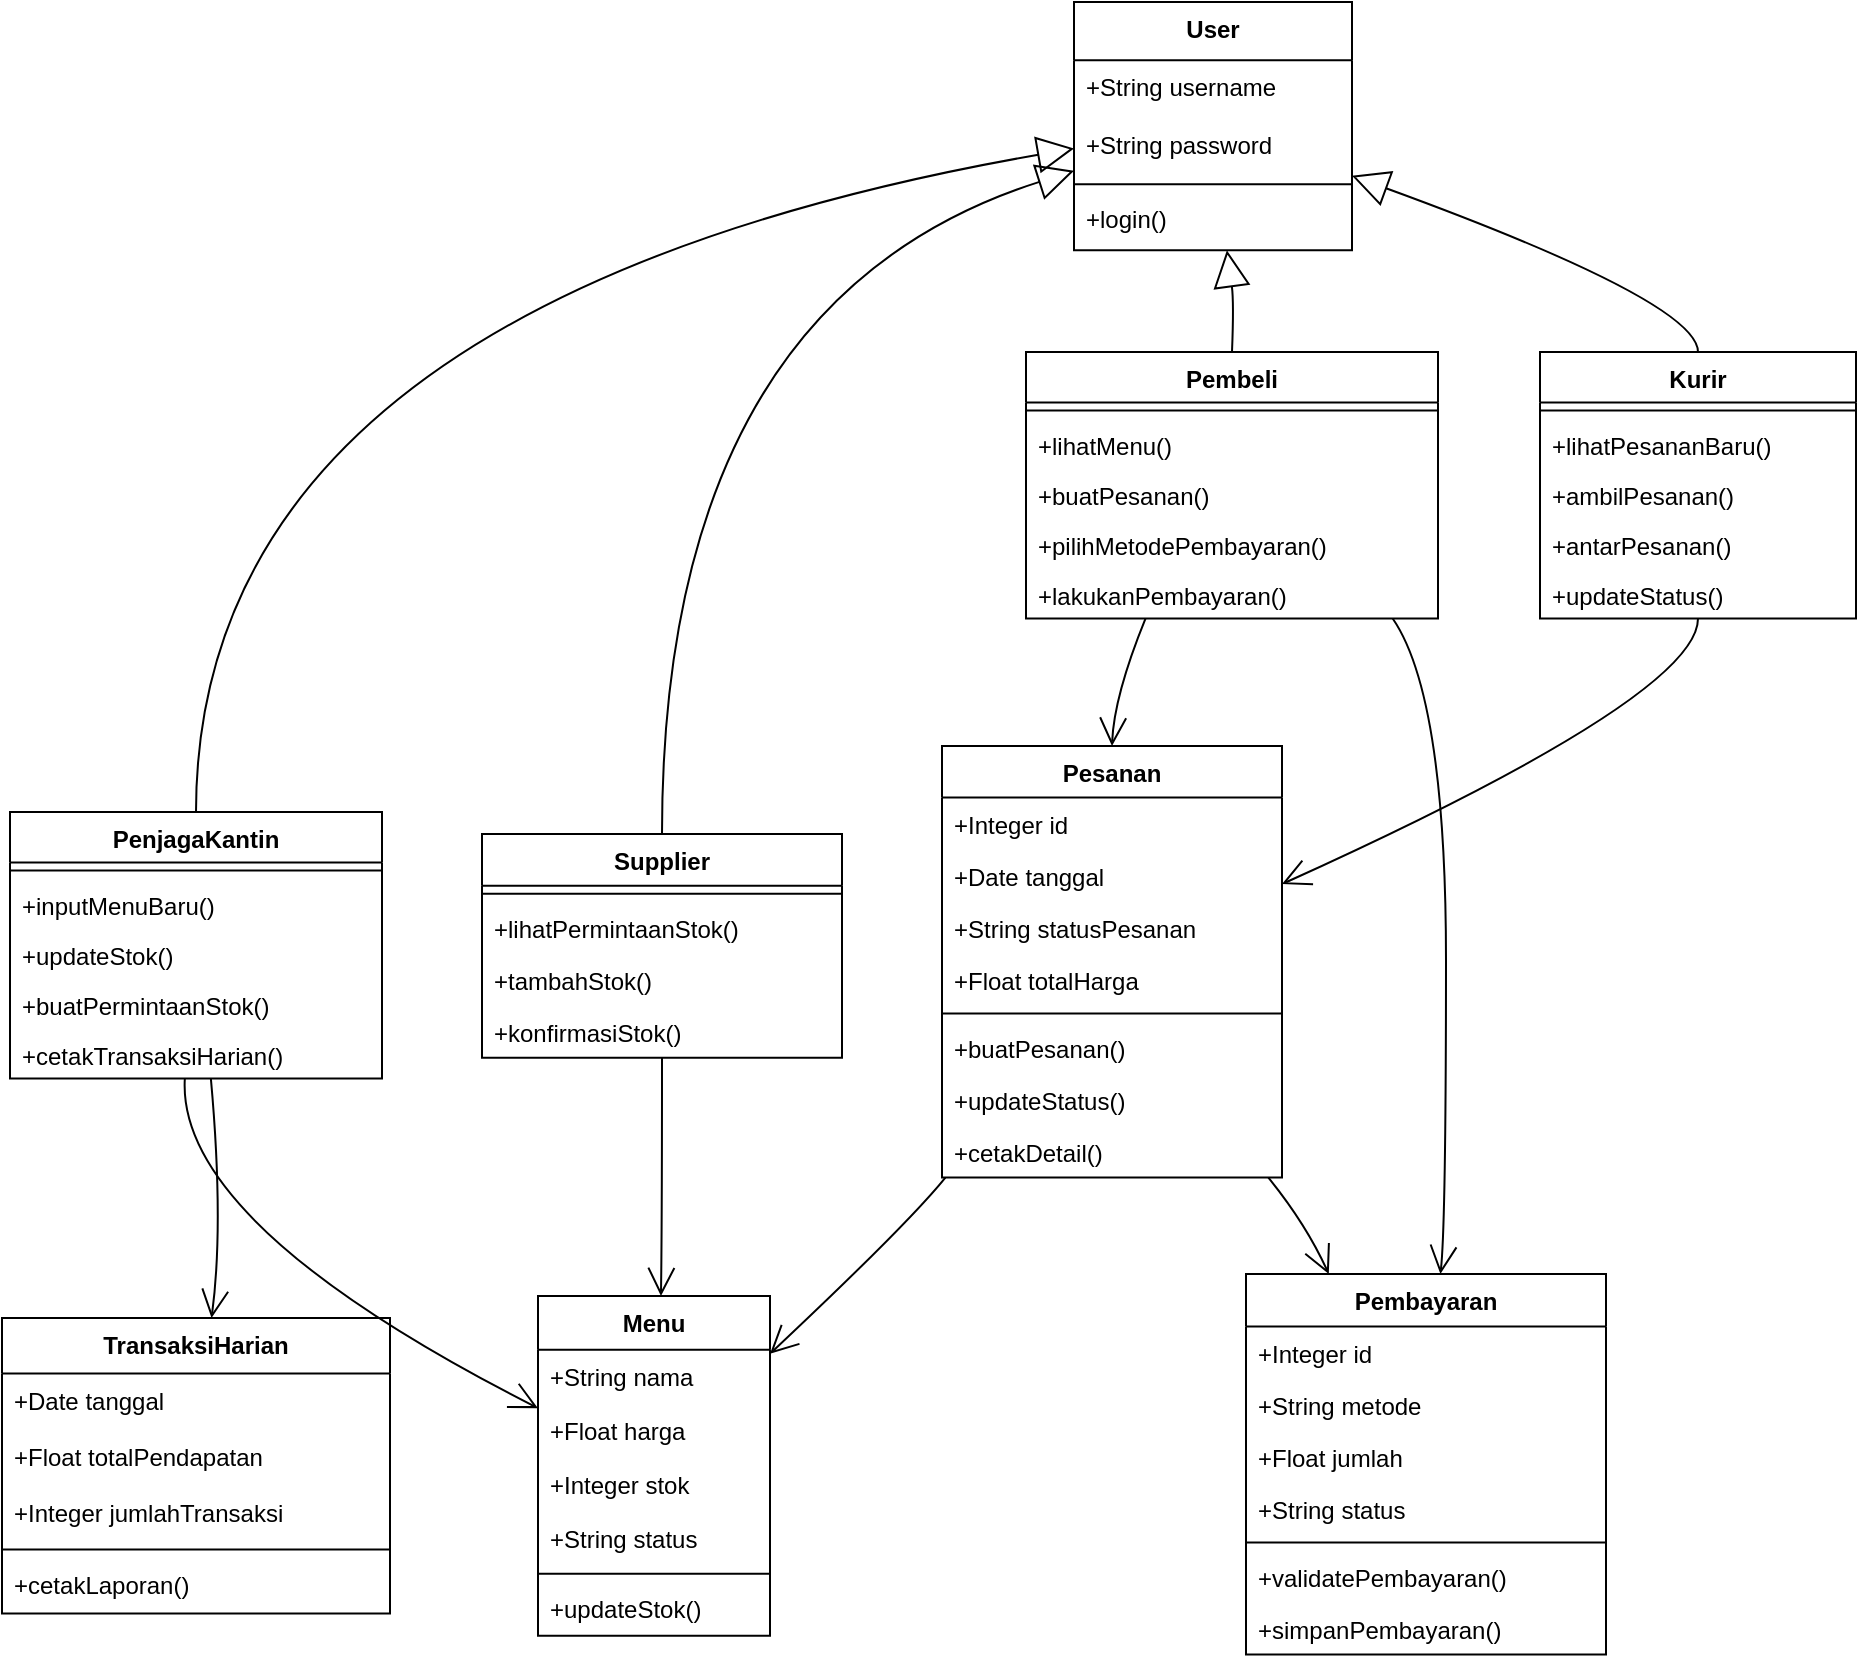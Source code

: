 <mxfile version="24.8.6">
  <diagram name="Page-1" id="-knH5uUlvBjElhwXGGyA">
    <mxGraphModel dx="1615" dy="857" grid="1" gridSize="10" guides="1" tooltips="1" connect="1" arrows="1" fold="1" page="1" pageScale="1" pageWidth="850" pageHeight="1100" math="0" shadow="0">
      <root>
        <mxCell id="0" />
        <mxCell id="1" parent="0" />
        <mxCell id="e4IndN7CPXICkh4UjXAd-1" value="User" style="swimlane;fontStyle=1;align=center;verticalAlign=top;childLayout=stackLayout;horizontal=1;startSize=29.15;horizontalStack=0;resizeParent=1;resizeParentMax=0;resizeLast=0;collapsible=0;marginBottom=0;" vertex="1" parent="1">
          <mxGeometry x="556" y="20" width="139" height="124.15" as="geometry" />
        </mxCell>
        <mxCell id="e4IndN7CPXICkh4UjXAd-2" value="+String username" style="text;strokeColor=none;fillColor=none;align=left;verticalAlign=top;spacingLeft=4;spacingRight=4;overflow=hidden;rotatable=0;points=[[0,0.5],[1,0.5]];portConstraint=eastwest;" vertex="1" parent="e4IndN7CPXICkh4UjXAd-1">
          <mxGeometry y="29.15" width="139" height="29" as="geometry" />
        </mxCell>
        <mxCell id="e4IndN7CPXICkh4UjXAd-3" value="+String password" style="text;strokeColor=none;fillColor=none;align=left;verticalAlign=top;spacingLeft=4;spacingRight=4;overflow=hidden;rotatable=0;points=[[0,0.5],[1,0.5]];portConstraint=eastwest;" vertex="1" parent="e4IndN7CPXICkh4UjXAd-1">
          <mxGeometry y="58.15" width="139" height="29" as="geometry" />
        </mxCell>
        <mxCell id="e4IndN7CPXICkh4UjXAd-4" style="line;strokeWidth=1;fillColor=none;align=left;verticalAlign=middle;spacingTop=-1;spacingLeft=3;spacingRight=3;rotatable=0;labelPosition=right;points=[];portConstraint=eastwest;strokeColor=inherit;" vertex="1" parent="e4IndN7CPXICkh4UjXAd-1">
          <mxGeometry y="87.15" width="139" height="8" as="geometry" />
        </mxCell>
        <mxCell id="e4IndN7CPXICkh4UjXAd-5" value="+login()" style="text;strokeColor=none;fillColor=none;align=left;verticalAlign=top;spacingLeft=4;spacingRight=4;overflow=hidden;rotatable=0;points=[[0,0.5],[1,0.5]];portConstraint=eastwest;" vertex="1" parent="e4IndN7CPXICkh4UjXAd-1">
          <mxGeometry y="95.15" width="139" height="29" as="geometry" />
        </mxCell>
        <mxCell id="e4IndN7CPXICkh4UjXAd-6" value="PenjagaKantin" style="swimlane;fontStyle=1;align=center;verticalAlign=top;childLayout=stackLayout;horizontal=1;startSize=25.273;horizontalStack=0;resizeParent=1;resizeParentMax=0;resizeLast=0;collapsible=0;marginBottom=0;" vertex="1" parent="1">
          <mxGeometry x="24" y="425" width="186" height="133.273" as="geometry" />
        </mxCell>
        <mxCell id="e4IndN7CPXICkh4UjXAd-7" style="line;strokeWidth=1;fillColor=none;align=left;verticalAlign=middle;spacingTop=-1;spacingLeft=3;spacingRight=3;rotatable=0;labelPosition=right;points=[];portConstraint=eastwest;strokeColor=inherit;" vertex="1" parent="e4IndN7CPXICkh4UjXAd-6">
          <mxGeometry y="25.273" width="186" height="8" as="geometry" />
        </mxCell>
        <mxCell id="e4IndN7CPXICkh4UjXAd-8" value="+inputMenuBaru()" style="text;strokeColor=none;fillColor=none;align=left;verticalAlign=top;spacingLeft=4;spacingRight=4;overflow=hidden;rotatable=0;points=[[0,0.5],[1,0.5]];portConstraint=eastwest;" vertex="1" parent="e4IndN7CPXICkh4UjXAd-6">
          <mxGeometry y="33.273" width="186" height="25" as="geometry" />
        </mxCell>
        <mxCell id="e4IndN7CPXICkh4UjXAd-9" value="+updateStok()" style="text;strokeColor=none;fillColor=none;align=left;verticalAlign=top;spacingLeft=4;spacingRight=4;overflow=hidden;rotatable=0;points=[[0,0.5],[1,0.5]];portConstraint=eastwest;" vertex="1" parent="e4IndN7CPXICkh4UjXAd-6">
          <mxGeometry y="58.273" width="186" height="25" as="geometry" />
        </mxCell>
        <mxCell id="e4IndN7CPXICkh4UjXAd-10" value="+buatPermintaanStok()" style="text;strokeColor=none;fillColor=none;align=left;verticalAlign=top;spacingLeft=4;spacingRight=4;overflow=hidden;rotatable=0;points=[[0,0.5],[1,0.5]];portConstraint=eastwest;" vertex="1" parent="e4IndN7CPXICkh4UjXAd-6">
          <mxGeometry y="83.273" width="186" height="25" as="geometry" />
        </mxCell>
        <mxCell id="e4IndN7CPXICkh4UjXAd-11" value="+cetakTransaksiHarian()" style="text;strokeColor=none;fillColor=none;align=left;verticalAlign=top;spacingLeft=4;spacingRight=4;overflow=hidden;rotatable=0;points=[[0,0.5],[1,0.5]];portConstraint=eastwest;" vertex="1" parent="e4IndN7CPXICkh4UjXAd-6">
          <mxGeometry y="108.273" width="186" height="25" as="geometry" />
        </mxCell>
        <mxCell id="e4IndN7CPXICkh4UjXAd-12" value="Supplier" style="swimlane;fontStyle=1;align=center;verticalAlign=top;childLayout=stackLayout;horizontal=1;startSize=25.911;horizontalStack=0;resizeParent=1;resizeParentMax=0;resizeLast=0;collapsible=0;marginBottom=0;" vertex="1" parent="1">
          <mxGeometry x="260" y="436" width="180" height="111.911" as="geometry" />
        </mxCell>
        <mxCell id="e4IndN7CPXICkh4UjXAd-13" style="line;strokeWidth=1;fillColor=none;align=left;verticalAlign=middle;spacingTop=-1;spacingLeft=3;spacingRight=3;rotatable=0;labelPosition=right;points=[];portConstraint=eastwest;strokeColor=inherit;" vertex="1" parent="e4IndN7CPXICkh4UjXAd-12">
          <mxGeometry y="25.911" width="180" height="8" as="geometry" />
        </mxCell>
        <mxCell id="e4IndN7CPXICkh4UjXAd-14" value="+lihatPermintaanStok()" style="text;strokeColor=none;fillColor=none;align=left;verticalAlign=top;spacingLeft=4;spacingRight=4;overflow=hidden;rotatable=0;points=[[0,0.5],[1,0.5]];portConstraint=eastwest;" vertex="1" parent="e4IndN7CPXICkh4UjXAd-12">
          <mxGeometry y="33.911" width="180" height="26" as="geometry" />
        </mxCell>
        <mxCell id="e4IndN7CPXICkh4UjXAd-15" value="+tambahStok()" style="text;strokeColor=none;fillColor=none;align=left;verticalAlign=top;spacingLeft=4;spacingRight=4;overflow=hidden;rotatable=0;points=[[0,0.5],[1,0.5]];portConstraint=eastwest;" vertex="1" parent="e4IndN7CPXICkh4UjXAd-12">
          <mxGeometry y="59.911" width="180" height="26" as="geometry" />
        </mxCell>
        <mxCell id="e4IndN7CPXICkh4UjXAd-16" value="+konfirmasiStok()" style="text;strokeColor=none;fillColor=none;align=left;verticalAlign=top;spacingLeft=4;spacingRight=4;overflow=hidden;rotatable=0;points=[[0,0.5],[1,0.5]];portConstraint=eastwest;" vertex="1" parent="e4IndN7CPXICkh4UjXAd-12">
          <mxGeometry y="85.911" width="180" height="26" as="geometry" />
        </mxCell>
        <mxCell id="e4IndN7CPXICkh4UjXAd-17" value="Pembeli" style="swimlane;fontStyle=1;align=center;verticalAlign=top;childLayout=stackLayout;horizontal=1;startSize=25.273;horizontalStack=0;resizeParent=1;resizeParentMax=0;resizeLast=0;collapsible=0;marginBottom=0;" vertex="1" parent="1">
          <mxGeometry x="532" y="195" width="206" height="133.273" as="geometry" />
        </mxCell>
        <mxCell id="e4IndN7CPXICkh4UjXAd-18" style="line;strokeWidth=1;fillColor=none;align=left;verticalAlign=middle;spacingTop=-1;spacingLeft=3;spacingRight=3;rotatable=0;labelPosition=right;points=[];portConstraint=eastwest;strokeColor=inherit;" vertex="1" parent="e4IndN7CPXICkh4UjXAd-17">
          <mxGeometry y="25.273" width="206" height="8" as="geometry" />
        </mxCell>
        <mxCell id="e4IndN7CPXICkh4UjXAd-19" value="+lihatMenu()" style="text;strokeColor=none;fillColor=none;align=left;verticalAlign=top;spacingLeft=4;spacingRight=4;overflow=hidden;rotatable=0;points=[[0,0.5],[1,0.5]];portConstraint=eastwest;" vertex="1" parent="e4IndN7CPXICkh4UjXAd-17">
          <mxGeometry y="33.273" width="206" height="25" as="geometry" />
        </mxCell>
        <mxCell id="e4IndN7CPXICkh4UjXAd-20" value="+buatPesanan()" style="text;strokeColor=none;fillColor=none;align=left;verticalAlign=top;spacingLeft=4;spacingRight=4;overflow=hidden;rotatable=0;points=[[0,0.5],[1,0.5]];portConstraint=eastwest;" vertex="1" parent="e4IndN7CPXICkh4UjXAd-17">
          <mxGeometry y="58.273" width="206" height="25" as="geometry" />
        </mxCell>
        <mxCell id="e4IndN7CPXICkh4UjXAd-21" value="+pilihMetodePembayaran()" style="text;strokeColor=none;fillColor=none;align=left;verticalAlign=top;spacingLeft=4;spacingRight=4;overflow=hidden;rotatable=0;points=[[0,0.5],[1,0.5]];portConstraint=eastwest;" vertex="1" parent="e4IndN7CPXICkh4UjXAd-17">
          <mxGeometry y="83.273" width="206" height="25" as="geometry" />
        </mxCell>
        <mxCell id="e4IndN7CPXICkh4UjXAd-22" value="+lakukanPembayaran()" style="text;strokeColor=none;fillColor=none;align=left;verticalAlign=top;spacingLeft=4;spacingRight=4;overflow=hidden;rotatable=0;points=[[0,0.5],[1,0.5]];portConstraint=eastwest;" vertex="1" parent="e4IndN7CPXICkh4UjXAd-17">
          <mxGeometry y="108.273" width="206" height="25" as="geometry" />
        </mxCell>
        <mxCell id="e4IndN7CPXICkh4UjXAd-23" value="Kurir" style="swimlane;fontStyle=1;align=center;verticalAlign=top;childLayout=stackLayout;horizontal=1;startSize=25.273;horizontalStack=0;resizeParent=1;resizeParentMax=0;resizeLast=0;collapsible=0;marginBottom=0;" vertex="1" parent="1">
          <mxGeometry x="789" y="195" width="158" height="133.273" as="geometry" />
        </mxCell>
        <mxCell id="e4IndN7CPXICkh4UjXAd-24" style="line;strokeWidth=1;fillColor=none;align=left;verticalAlign=middle;spacingTop=-1;spacingLeft=3;spacingRight=3;rotatable=0;labelPosition=right;points=[];portConstraint=eastwest;strokeColor=inherit;" vertex="1" parent="e4IndN7CPXICkh4UjXAd-23">
          <mxGeometry y="25.273" width="158" height="8" as="geometry" />
        </mxCell>
        <mxCell id="e4IndN7CPXICkh4UjXAd-25" value="+lihatPesananBaru()" style="text;strokeColor=none;fillColor=none;align=left;verticalAlign=top;spacingLeft=4;spacingRight=4;overflow=hidden;rotatable=0;points=[[0,0.5],[1,0.5]];portConstraint=eastwest;" vertex="1" parent="e4IndN7CPXICkh4UjXAd-23">
          <mxGeometry y="33.273" width="158" height="25" as="geometry" />
        </mxCell>
        <mxCell id="e4IndN7CPXICkh4UjXAd-26" value="+ambilPesanan()" style="text;strokeColor=none;fillColor=none;align=left;verticalAlign=top;spacingLeft=4;spacingRight=4;overflow=hidden;rotatable=0;points=[[0,0.5],[1,0.5]];portConstraint=eastwest;" vertex="1" parent="e4IndN7CPXICkh4UjXAd-23">
          <mxGeometry y="58.273" width="158" height="25" as="geometry" />
        </mxCell>
        <mxCell id="e4IndN7CPXICkh4UjXAd-27" value="+antarPesanan()" style="text;strokeColor=none;fillColor=none;align=left;verticalAlign=top;spacingLeft=4;spacingRight=4;overflow=hidden;rotatable=0;points=[[0,0.5],[1,0.5]];portConstraint=eastwest;" vertex="1" parent="e4IndN7CPXICkh4UjXAd-23">
          <mxGeometry y="83.273" width="158" height="25" as="geometry" />
        </mxCell>
        <mxCell id="e4IndN7CPXICkh4UjXAd-28" value="+updateStatus()" style="text;strokeColor=none;fillColor=none;align=left;verticalAlign=top;spacingLeft=4;spacingRight=4;overflow=hidden;rotatable=0;points=[[0,0.5],[1,0.5]];portConstraint=eastwest;" vertex="1" parent="e4IndN7CPXICkh4UjXAd-23">
          <mxGeometry y="108.273" width="158" height="25" as="geometry" />
        </mxCell>
        <mxCell id="e4IndN7CPXICkh4UjXAd-29" value="Menu" style="swimlane;fontStyle=1;align=center;verticalAlign=top;childLayout=stackLayout;horizontal=1;startSize=26.9;horizontalStack=0;resizeParent=1;resizeParentMax=0;resizeLast=0;collapsible=0;marginBottom=0;" vertex="1" parent="1">
          <mxGeometry x="288" y="667" width="116" height="169.9" as="geometry" />
        </mxCell>
        <mxCell id="e4IndN7CPXICkh4UjXAd-30" value="+String nama" style="text;strokeColor=none;fillColor=none;align=left;verticalAlign=top;spacingLeft=4;spacingRight=4;overflow=hidden;rotatable=0;points=[[0,0.5],[1,0.5]];portConstraint=eastwest;" vertex="1" parent="e4IndN7CPXICkh4UjXAd-29">
          <mxGeometry y="26.9" width="116" height="27" as="geometry" />
        </mxCell>
        <mxCell id="e4IndN7CPXICkh4UjXAd-31" value="+Float harga" style="text;strokeColor=none;fillColor=none;align=left;verticalAlign=top;spacingLeft=4;spacingRight=4;overflow=hidden;rotatable=0;points=[[0,0.5],[1,0.5]];portConstraint=eastwest;" vertex="1" parent="e4IndN7CPXICkh4UjXAd-29">
          <mxGeometry y="53.9" width="116" height="27" as="geometry" />
        </mxCell>
        <mxCell id="e4IndN7CPXICkh4UjXAd-32" value="+Integer stok" style="text;strokeColor=none;fillColor=none;align=left;verticalAlign=top;spacingLeft=4;spacingRight=4;overflow=hidden;rotatable=0;points=[[0,0.5],[1,0.5]];portConstraint=eastwest;" vertex="1" parent="e4IndN7CPXICkh4UjXAd-29">
          <mxGeometry y="80.9" width="116" height="27" as="geometry" />
        </mxCell>
        <mxCell id="e4IndN7CPXICkh4UjXAd-33" value="+String status" style="text;strokeColor=none;fillColor=none;align=left;verticalAlign=top;spacingLeft=4;spacingRight=4;overflow=hidden;rotatable=0;points=[[0,0.5],[1,0.5]];portConstraint=eastwest;" vertex="1" parent="e4IndN7CPXICkh4UjXAd-29">
          <mxGeometry y="107.9" width="116" height="27" as="geometry" />
        </mxCell>
        <mxCell id="e4IndN7CPXICkh4UjXAd-34" style="line;strokeWidth=1;fillColor=none;align=left;verticalAlign=middle;spacingTop=-1;spacingLeft=3;spacingRight=3;rotatable=0;labelPosition=right;points=[];portConstraint=eastwest;strokeColor=inherit;" vertex="1" parent="e4IndN7CPXICkh4UjXAd-29">
          <mxGeometry y="134.9" width="116" height="8" as="geometry" />
        </mxCell>
        <mxCell id="e4IndN7CPXICkh4UjXAd-35" value="+updateStok()" style="text;strokeColor=none;fillColor=none;align=left;verticalAlign=top;spacingLeft=4;spacingRight=4;overflow=hidden;rotatable=0;points=[[0,0.5],[1,0.5]];portConstraint=eastwest;" vertex="1" parent="e4IndN7CPXICkh4UjXAd-29">
          <mxGeometry y="142.9" width="116" height="27" as="geometry" />
        </mxCell>
        <mxCell id="e4IndN7CPXICkh4UjXAd-36" value="Pesanan" style="swimlane;fontStyle=1;align=center;verticalAlign=top;childLayout=stackLayout;horizontal=1;startSize=25.775;horizontalStack=0;resizeParent=1;resizeParentMax=0;resizeLast=0;collapsible=0;marginBottom=0;" vertex="1" parent="1">
          <mxGeometry x="490" y="392" width="170" height="215.775" as="geometry" />
        </mxCell>
        <mxCell id="e4IndN7CPXICkh4UjXAd-37" value="+Integer id" style="text;strokeColor=none;fillColor=none;align=left;verticalAlign=top;spacingLeft=4;spacingRight=4;overflow=hidden;rotatable=0;points=[[0,0.5],[1,0.5]];portConstraint=eastwest;" vertex="1" parent="e4IndN7CPXICkh4UjXAd-36">
          <mxGeometry y="25.775" width="170" height="26" as="geometry" />
        </mxCell>
        <mxCell id="e4IndN7CPXICkh4UjXAd-38" value="+Date tanggal" style="text;strokeColor=none;fillColor=none;align=left;verticalAlign=top;spacingLeft=4;spacingRight=4;overflow=hidden;rotatable=0;points=[[0,0.5],[1,0.5]];portConstraint=eastwest;" vertex="1" parent="e4IndN7CPXICkh4UjXAd-36">
          <mxGeometry y="51.775" width="170" height="26" as="geometry" />
        </mxCell>
        <mxCell id="e4IndN7CPXICkh4UjXAd-39" value="+String statusPesanan" style="text;strokeColor=none;fillColor=none;align=left;verticalAlign=top;spacingLeft=4;spacingRight=4;overflow=hidden;rotatable=0;points=[[0,0.5],[1,0.5]];portConstraint=eastwest;" vertex="1" parent="e4IndN7CPXICkh4UjXAd-36">
          <mxGeometry y="77.775" width="170" height="26" as="geometry" />
        </mxCell>
        <mxCell id="e4IndN7CPXICkh4UjXAd-40" value="+Float totalHarga" style="text;strokeColor=none;fillColor=none;align=left;verticalAlign=top;spacingLeft=4;spacingRight=4;overflow=hidden;rotatable=0;points=[[0,0.5],[1,0.5]];portConstraint=eastwest;" vertex="1" parent="e4IndN7CPXICkh4UjXAd-36">
          <mxGeometry y="103.775" width="170" height="26" as="geometry" />
        </mxCell>
        <mxCell id="e4IndN7CPXICkh4UjXAd-41" style="line;strokeWidth=1;fillColor=none;align=left;verticalAlign=middle;spacingTop=-1;spacingLeft=3;spacingRight=3;rotatable=0;labelPosition=right;points=[];portConstraint=eastwest;strokeColor=inherit;" vertex="1" parent="e4IndN7CPXICkh4UjXAd-36">
          <mxGeometry y="129.775" width="170" height="8" as="geometry" />
        </mxCell>
        <mxCell id="e4IndN7CPXICkh4UjXAd-42" value="+buatPesanan()" style="text;strokeColor=none;fillColor=none;align=left;verticalAlign=top;spacingLeft=4;spacingRight=4;overflow=hidden;rotatable=0;points=[[0,0.5],[1,0.5]];portConstraint=eastwest;" vertex="1" parent="e4IndN7CPXICkh4UjXAd-36">
          <mxGeometry y="137.775" width="170" height="26" as="geometry" />
        </mxCell>
        <mxCell id="e4IndN7CPXICkh4UjXAd-43" value="+updateStatus()" style="text;strokeColor=none;fillColor=none;align=left;verticalAlign=top;spacingLeft=4;spacingRight=4;overflow=hidden;rotatable=0;points=[[0,0.5],[1,0.5]];portConstraint=eastwest;" vertex="1" parent="e4IndN7CPXICkh4UjXAd-36">
          <mxGeometry y="163.775" width="170" height="26" as="geometry" />
        </mxCell>
        <mxCell id="e4IndN7CPXICkh4UjXAd-44" value="+cetakDetail()" style="text;strokeColor=none;fillColor=none;align=left;verticalAlign=top;spacingLeft=4;spacingRight=4;overflow=hidden;rotatable=0;points=[[0,0.5],[1,0.5]];portConstraint=eastwest;" vertex="1" parent="e4IndN7CPXICkh4UjXAd-36">
          <mxGeometry y="189.775" width="170" height="26" as="geometry" />
        </mxCell>
        <mxCell id="e4IndN7CPXICkh4UjXAd-45" value="Pembayaran" style="swimlane;fontStyle=1;align=center;verticalAlign=top;childLayout=stackLayout;horizontal=1;startSize=26.257;horizontalStack=0;resizeParent=1;resizeParentMax=0;resizeLast=0;collapsible=0;marginBottom=0;" vertex="1" parent="1">
          <mxGeometry x="642" y="656" width="180" height="190.257" as="geometry" />
        </mxCell>
        <mxCell id="e4IndN7CPXICkh4UjXAd-46" value="+Integer id" style="text;strokeColor=none;fillColor=none;align=left;verticalAlign=top;spacingLeft=4;spacingRight=4;overflow=hidden;rotatable=0;points=[[0,0.5],[1,0.5]];portConstraint=eastwest;" vertex="1" parent="e4IndN7CPXICkh4UjXAd-45">
          <mxGeometry y="26.257" width="180" height="26" as="geometry" />
        </mxCell>
        <mxCell id="e4IndN7CPXICkh4UjXAd-47" value="+String metode" style="text;strokeColor=none;fillColor=none;align=left;verticalAlign=top;spacingLeft=4;spacingRight=4;overflow=hidden;rotatable=0;points=[[0,0.5],[1,0.5]];portConstraint=eastwest;" vertex="1" parent="e4IndN7CPXICkh4UjXAd-45">
          <mxGeometry y="52.257" width="180" height="26" as="geometry" />
        </mxCell>
        <mxCell id="e4IndN7CPXICkh4UjXAd-48" value="+Float jumlah" style="text;strokeColor=none;fillColor=none;align=left;verticalAlign=top;spacingLeft=4;spacingRight=4;overflow=hidden;rotatable=0;points=[[0,0.5],[1,0.5]];portConstraint=eastwest;" vertex="1" parent="e4IndN7CPXICkh4UjXAd-45">
          <mxGeometry y="78.257" width="180" height="26" as="geometry" />
        </mxCell>
        <mxCell id="e4IndN7CPXICkh4UjXAd-49" value="+String status" style="text;strokeColor=none;fillColor=none;align=left;verticalAlign=top;spacingLeft=4;spacingRight=4;overflow=hidden;rotatable=0;points=[[0,0.5],[1,0.5]];portConstraint=eastwest;" vertex="1" parent="e4IndN7CPXICkh4UjXAd-45">
          <mxGeometry y="104.257" width="180" height="26" as="geometry" />
        </mxCell>
        <mxCell id="e4IndN7CPXICkh4UjXAd-50" style="line;strokeWidth=1;fillColor=none;align=left;verticalAlign=middle;spacingTop=-1;spacingLeft=3;spacingRight=3;rotatable=0;labelPosition=right;points=[];portConstraint=eastwest;strokeColor=inherit;" vertex="1" parent="e4IndN7CPXICkh4UjXAd-45">
          <mxGeometry y="130.257" width="180" height="8" as="geometry" />
        </mxCell>
        <mxCell id="e4IndN7CPXICkh4UjXAd-51" value="+validatePembayaran()" style="text;strokeColor=none;fillColor=none;align=left;verticalAlign=top;spacingLeft=4;spacingRight=4;overflow=hidden;rotatable=0;points=[[0,0.5],[1,0.5]];portConstraint=eastwest;" vertex="1" parent="e4IndN7CPXICkh4UjXAd-45">
          <mxGeometry y="138.257" width="180" height="26" as="geometry" />
        </mxCell>
        <mxCell id="e4IndN7CPXICkh4UjXAd-52" value="+simpanPembayaran()" style="text;strokeColor=none;fillColor=none;align=left;verticalAlign=top;spacingLeft=4;spacingRight=4;overflow=hidden;rotatable=0;points=[[0,0.5],[1,0.5]];portConstraint=eastwest;" vertex="1" parent="e4IndN7CPXICkh4UjXAd-45">
          <mxGeometry y="164.257" width="180" height="26" as="geometry" />
        </mxCell>
        <mxCell id="e4IndN7CPXICkh4UjXAd-53" value="TransaksiHarian" style="swimlane;fontStyle=1;align=center;verticalAlign=top;childLayout=stackLayout;horizontal=1;startSize=27.8;horizontalStack=0;resizeParent=1;resizeParentMax=0;resizeLast=0;collapsible=0;marginBottom=0;" vertex="1" parent="1">
          <mxGeometry x="20" y="678" width="194" height="147.8" as="geometry" />
        </mxCell>
        <mxCell id="e4IndN7CPXICkh4UjXAd-54" value="+Date tanggal" style="text;strokeColor=none;fillColor=none;align=left;verticalAlign=top;spacingLeft=4;spacingRight=4;overflow=hidden;rotatable=0;points=[[0,0.5],[1,0.5]];portConstraint=eastwest;" vertex="1" parent="e4IndN7CPXICkh4UjXAd-53">
          <mxGeometry y="27.8" width="194" height="28" as="geometry" />
        </mxCell>
        <mxCell id="e4IndN7CPXICkh4UjXAd-55" value="+Float totalPendapatan" style="text;strokeColor=none;fillColor=none;align=left;verticalAlign=top;spacingLeft=4;spacingRight=4;overflow=hidden;rotatable=0;points=[[0,0.5],[1,0.5]];portConstraint=eastwest;" vertex="1" parent="e4IndN7CPXICkh4UjXAd-53">
          <mxGeometry y="55.8" width="194" height="28" as="geometry" />
        </mxCell>
        <mxCell id="e4IndN7CPXICkh4UjXAd-56" value="+Integer jumlahTransaksi" style="text;strokeColor=none;fillColor=none;align=left;verticalAlign=top;spacingLeft=4;spacingRight=4;overflow=hidden;rotatable=0;points=[[0,0.5],[1,0.5]];portConstraint=eastwest;" vertex="1" parent="e4IndN7CPXICkh4UjXAd-53">
          <mxGeometry y="83.8" width="194" height="28" as="geometry" />
        </mxCell>
        <mxCell id="e4IndN7CPXICkh4UjXAd-57" style="line;strokeWidth=1;fillColor=none;align=left;verticalAlign=middle;spacingTop=-1;spacingLeft=3;spacingRight=3;rotatable=0;labelPosition=right;points=[];portConstraint=eastwest;strokeColor=inherit;" vertex="1" parent="e4IndN7CPXICkh4UjXAd-53">
          <mxGeometry y="111.8" width="194" height="8" as="geometry" />
        </mxCell>
        <mxCell id="e4IndN7CPXICkh4UjXAd-58" value="+cetakLaporan()" style="text;strokeColor=none;fillColor=none;align=left;verticalAlign=top;spacingLeft=4;spacingRight=4;overflow=hidden;rotatable=0;points=[[0,0.5],[1,0.5]];portConstraint=eastwest;" vertex="1" parent="e4IndN7CPXICkh4UjXAd-53">
          <mxGeometry y="119.8" width="194" height="28" as="geometry" />
        </mxCell>
        <mxCell id="e4IndN7CPXICkh4UjXAd-59" value="" style="curved=1;startArrow=block;startSize=16;startFill=0;endArrow=none;exitX=0;exitY=0.59;entryX=0.5;entryY=0;rounded=0;" edge="1" parent="1" source="e4IndN7CPXICkh4UjXAd-1" target="e4IndN7CPXICkh4UjXAd-6">
          <mxGeometry relative="1" as="geometry">
            <Array as="points">
              <mxPoint x="117" y="170" />
            </Array>
          </mxGeometry>
        </mxCell>
        <mxCell id="e4IndN7CPXICkh4UjXAd-60" value="" style="curved=1;startArrow=block;startSize=16;startFill=0;endArrow=none;exitX=0;exitY=0.68;entryX=0.5;entryY=0;rounded=0;" edge="1" parent="1" source="e4IndN7CPXICkh4UjXAd-1" target="e4IndN7CPXICkh4UjXAd-12">
          <mxGeometry relative="1" as="geometry">
            <Array as="points">
              <mxPoint x="350" y="170" />
            </Array>
          </mxGeometry>
        </mxCell>
        <mxCell id="e4IndN7CPXICkh4UjXAd-61" value="" style="curved=1;startArrow=block;startSize=16;startFill=0;endArrow=none;exitX=0.55;exitY=1;entryX=0.5;entryY=0;rounded=0;" edge="1" parent="1" source="e4IndN7CPXICkh4UjXAd-1" target="e4IndN7CPXICkh4UjXAd-17">
          <mxGeometry relative="1" as="geometry">
            <Array as="points">
              <mxPoint x="636" y="170" />
            </Array>
          </mxGeometry>
        </mxCell>
        <mxCell id="e4IndN7CPXICkh4UjXAd-62" value="" style="curved=1;startArrow=block;startSize=16;startFill=0;endArrow=none;exitX=1;exitY=0.7;entryX=0.5;entryY=0;rounded=0;" edge="1" parent="1" source="e4IndN7CPXICkh4UjXAd-1" target="e4IndN7CPXICkh4UjXAd-23">
          <mxGeometry relative="1" as="geometry">
            <Array as="points">
              <mxPoint x="868" y="170" />
            </Array>
          </mxGeometry>
        </mxCell>
        <mxCell id="e4IndN7CPXICkh4UjXAd-63" value="" style="curved=1;startArrow=none;endArrow=open;endSize=12;exitX=0.47;exitY=1;entryX=0;entryY=0.33;rounded=0;" edge="1" parent="1" source="e4IndN7CPXICkh4UjXAd-6" target="e4IndN7CPXICkh4UjXAd-29">
          <mxGeometry relative="1" as="geometry">
            <Array as="points">
              <mxPoint x="107" y="631" />
            </Array>
          </mxGeometry>
        </mxCell>
        <mxCell id="e4IndN7CPXICkh4UjXAd-64" value="" style="curved=1;startArrow=none;endArrow=open;endSize=12;exitX=0.54;exitY=1;entryX=0.54;entryY=0;rounded=0;" edge="1" parent="1" source="e4IndN7CPXICkh4UjXAd-6" target="e4IndN7CPXICkh4UjXAd-53">
          <mxGeometry relative="1" as="geometry">
            <Array as="points">
              <mxPoint x="131" y="631" />
            </Array>
          </mxGeometry>
        </mxCell>
        <mxCell id="e4IndN7CPXICkh4UjXAd-65" value="" style="curved=1;startArrow=none;endArrow=open;endSize=12;exitX=0.5;exitY=1;entryX=0.53;entryY=0;rounded=0;" edge="1" parent="1" source="e4IndN7CPXICkh4UjXAd-12" target="e4IndN7CPXICkh4UjXAd-29">
          <mxGeometry relative="1" as="geometry">
            <Array as="points">
              <mxPoint x="350" y="631" />
            </Array>
          </mxGeometry>
        </mxCell>
        <mxCell id="e4IndN7CPXICkh4UjXAd-66" value="" style="curved=1;startArrow=none;endArrow=open;endSize=12;exitX=0.29;exitY=1;entryX=0.5;entryY=0;rounded=0;" edge="1" parent="1" source="e4IndN7CPXICkh4UjXAd-17" target="e4IndN7CPXICkh4UjXAd-36">
          <mxGeometry relative="1" as="geometry">
            <Array as="points">
              <mxPoint x="576" y="367" />
            </Array>
          </mxGeometry>
        </mxCell>
        <mxCell id="e4IndN7CPXICkh4UjXAd-67" value="" style="curved=1;startArrow=none;endArrow=open;endSize=12;exitX=0.89;exitY=1;entryX=0.54;entryY=0;rounded=0;" edge="1" parent="1" source="e4IndN7CPXICkh4UjXAd-17" target="e4IndN7CPXICkh4UjXAd-45">
          <mxGeometry relative="1" as="geometry">
            <Array as="points">
              <mxPoint x="742" y="367" />
              <mxPoint x="742" y="631" />
            </Array>
          </mxGeometry>
        </mxCell>
        <mxCell id="e4IndN7CPXICkh4UjXAd-68" value="" style="curved=1;startArrow=none;endArrow=open;endSize=12;exitX=0.5;exitY=1;entryX=1;entryY=0.32;rounded=0;" edge="1" parent="1" source="e4IndN7CPXICkh4UjXAd-23" target="e4IndN7CPXICkh4UjXAd-36">
          <mxGeometry relative="1" as="geometry">
            <Array as="points">
              <mxPoint x="868" y="367" />
            </Array>
          </mxGeometry>
        </mxCell>
        <mxCell id="e4IndN7CPXICkh4UjXAd-69" value="" style="curved=1;startArrow=none;endArrow=open;endSize=12;exitX=0.01;exitY=1;entryX=1;entryY=0.17;rounded=0;" edge="1" parent="1" source="e4IndN7CPXICkh4UjXAd-36" target="e4IndN7CPXICkh4UjXAd-29">
          <mxGeometry relative="1" as="geometry">
            <Array as="points">
              <mxPoint x="473" y="631" />
            </Array>
          </mxGeometry>
        </mxCell>
        <mxCell id="e4IndN7CPXICkh4UjXAd-70" value="" style="curved=1;startArrow=none;endArrow=open;endSize=12;exitX=0.96;exitY=1;entryX=0.23;entryY=0;rounded=0;" edge="1" parent="1" source="e4IndN7CPXICkh4UjXAd-36" target="e4IndN7CPXICkh4UjXAd-45">
          <mxGeometry relative="1" as="geometry">
            <Array as="points">
              <mxPoint x="672" y="631" />
            </Array>
          </mxGeometry>
        </mxCell>
      </root>
    </mxGraphModel>
  </diagram>
</mxfile>
